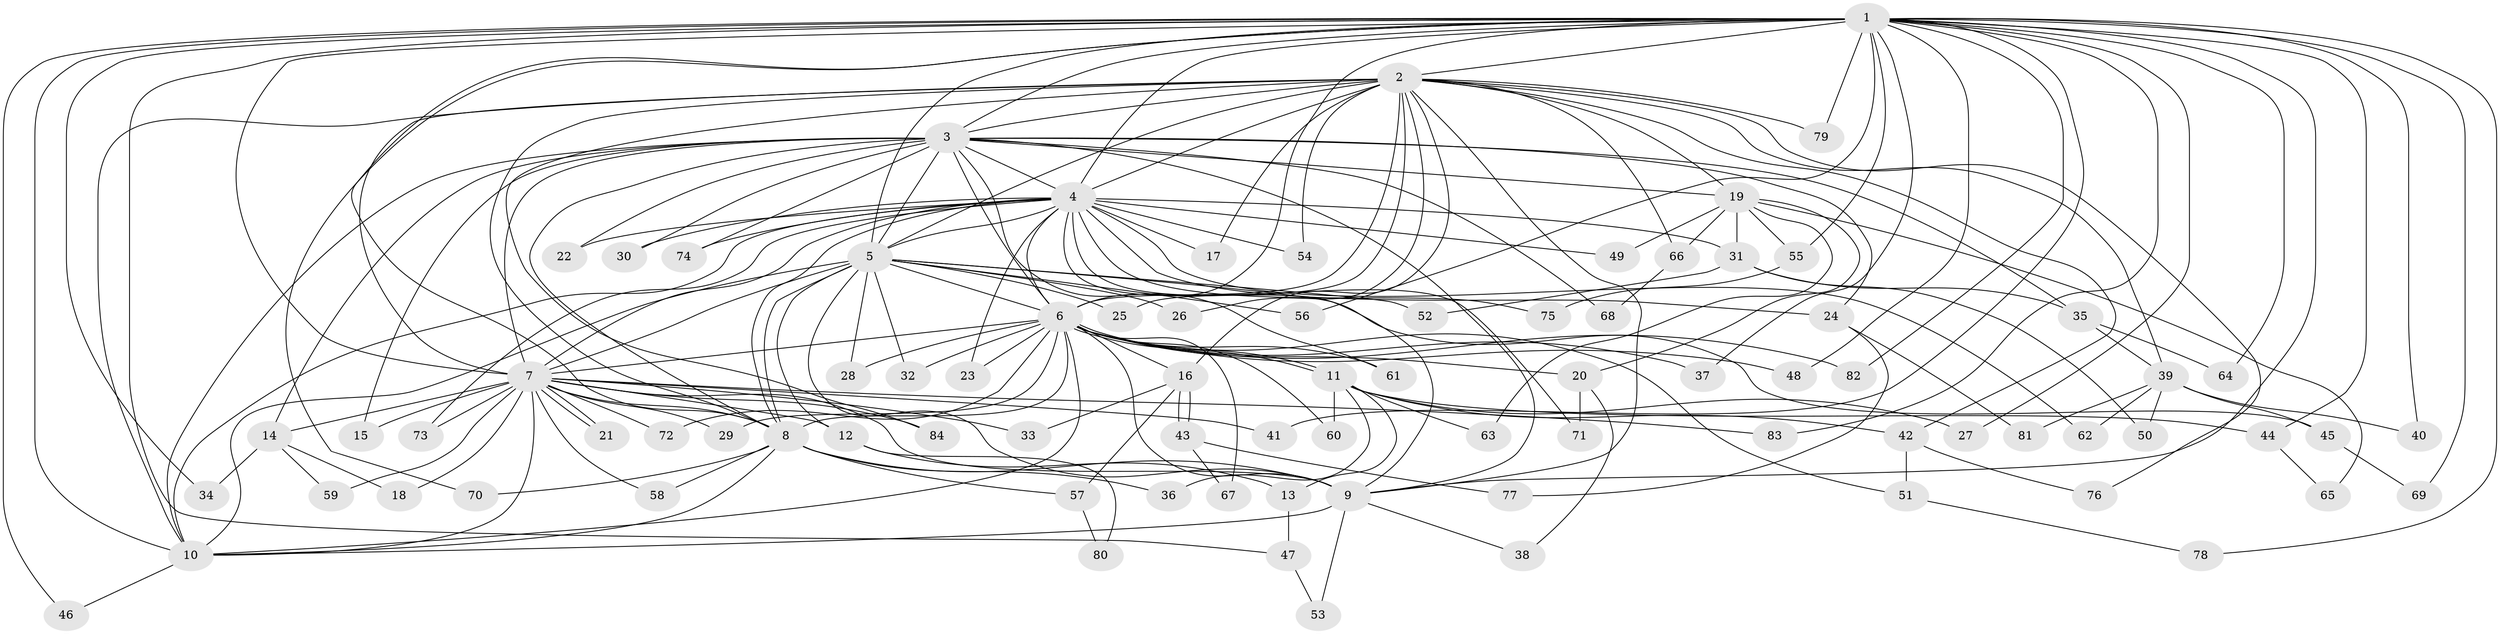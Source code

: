 // coarse degree distribution, {25: 0.015873015873015872, 18: 0.031746031746031744, 16: 0.015873015873015872, 19: 0.015873015873015872, 22: 0.015873015873015872, 23: 0.015873015873015872, 8: 0.015873015873015872, 9: 0.015873015873015872, 4: 0.07936507936507936, 2: 0.6349206349206349, 5: 0.047619047619047616, 10: 0.015873015873015872, 7: 0.015873015873015872, 3: 0.06349206349206349}
// Generated by graph-tools (version 1.1) at 2025/23/03/03/25 07:23:43]
// undirected, 84 vertices, 193 edges
graph export_dot {
graph [start="1"]
  node [color=gray90,style=filled];
  1;
  2;
  3;
  4;
  5;
  6;
  7;
  8;
  9;
  10;
  11;
  12;
  13;
  14;
  15;
  16;
  17;
  18;
  19;
  20;
  21;
  22;
  23;
  24;
  25;
  26;
  27;
  28;
  29;
  30;
  31;
  32;
  33;
  34;
  35;
  36;
  37;
  38;
  39;
  40;
  41;
  42;
  43;
  44;
  45;
  46;
  47;
  48;
  49;
  50;
  51;
  52;
  53;
  54;
  55;
  56;
  57;
  58;
  59;
  60;
  61;
  62;
  63;
  64;
  65;
  66;
  67;
  68;
  69;
  70;
  71;
  72;
  73;
  74;
  75;
  76;
  77;
  78;
  79;
  80;
  81;
  82;
  83;
  84;
  1 -- 2;
  1 -- 3;
  1 -- 4;
  1 -- 5;
  1 -- 6;
  1 -- 7;
  1 -- 8;
  1 -- 9;
  1 -- 10;
  1 -- 27;
  1 -- 34;
  1 -- 37;
  1 -- 40;
  1 -- 41;
  1 -- 44;
  1 -- 46;
  1 -- 47;
  1 -- 48;
  1 -- 55;
  1 -- 56;
  1 -- 64;
  1 -- 69;
  1 -- 70;
  1 -- 78;
  1 -- 79;
  1 -- 82;
  1 -- 83;
  2 -- 3;
  2 -- 4;
  2 -- 5;
  2 -- 6;
  2 -- 7;
  2 -- 8;
  2 -- 9;
  2 -- 10;
  2 -- 16;
  2 -- 17;
  2 -- 19;
  2 -- 25;
  2 -- 26;
  2 -- 39;
  2 -- 42;
  2 -- 54;
  2 -- 66;
  2 -- 76;
  2 -- 79;
  2 -- 84;
  3 -- 4;
  3 -- 5;
  3 -- 6;
  3 -- 7;
  3 -- 8;
  3 -- 9;
  3 -- 10;
  3 -- 14;
  3 -- 15;
  3 -- 19;
  3 -- 22;
  3 -- 24;
  3 -- 30;
  3 -- 35;
  3 -- 61;
  3 -- 68;
  3 -- 74;
  4 -- 5;
  4 -- 6;
  4 -- 7;
  4 -- 8;
  4 -- 9;
  4 -- 10;
  4 -- 17;
  4 -- 22;
  4 -- 23;
  4 -- 24;
  4 -- 30;
  4 -- 31;
  4 -- 49;
  4 -- 54;
  4 -- 62;
  4 -- 71;
  4 -- 73;
  4 -- 74;
  4 -- 75;
  5 -- 6;
  5 -- 7;
  5 -- 8;
  5 -- 9;
  5 -- 10;
  5 -- 12;
  5 -- 25;
  5 -- 26;
  5 -- 28;
  5 -- 32;
  5 -- 45;
  5 -- 52;
  5 -- 56;
  6 -- 7;
  6 -- 8;
  6 -- 9;
  6 -- 10;
  6 -- 11;
  6 -- 11;
  6 -- 16;
  6 -- 20;
  6 -- 23;
  6 -- 28;
  6 -- 29;
  6 -- 32;
  6 -- 37;
  6 -- 48;
  6 -- 51;
  6 -- 60;
  6 -- 61;
  6 -- 67;
  6 -- 72;
  6 -- 82;
  7 -- 8;
  7 -- 9;
  7 -- 10;
  7 -- 12;
  7 -- 14;
  7 -- 15;
  7 -- 18;
  7 -- 21;
  7 -- 21;
  7 -- 29;
  7 -- 33;
  7 -- 41;
  7 -- 58;
  7 -- 59;
  7 -- 72;
  7 -- 73;
  7 -- 83;
  7 -- 84;
  8 -- 9;
  8 -- 10;
  8 -- 36;
  8 -- 57;
  8 -- 58;
  8 -- 70;
  9 -- 10;
  9 -- 38;
  9 -- 53;
  10 -- 46;
  11 -- 13;
  11 -- 27;
  11 -- 36;
  11 -- 42;
  11 -- 44;
  11 -- 60;
  11 -- 63;
  12 -- 13;
  12 -- 80;
  13 -- 47;
  14 -- 18;
  14 -- 34;
  14 -- 59;
  16 -- 33;
  16 -- 43;
  16 -- 43;
  16 -- 57;
  19 -- 20;
  19 -- 31;
  19 -- 49;
  19 -- 55;
  19 -- 63;
  19 -- 65;
  19 -- 66;
  20 -- 38;
  20 -- 71;
  24 -- 77;
  24 -- 81;
  31 -- 35;
  31 -- 50;
  31 -- 52;
  35 -- 39;
  35 -- 64;
  39 -- 40;
  39 -- 45;
  39 -- 50;
  39 -- 62;
  39 -- 81;
  42 -- 51;
  42 -- 76;
  43 -- 67;
  43 -- 77;
  44 -- 65;
  45 -- 69;
  47 -- 53;
  51 -- 78;
  55 -- 75;
  57 -- 80;
  66 -- 68;
}

